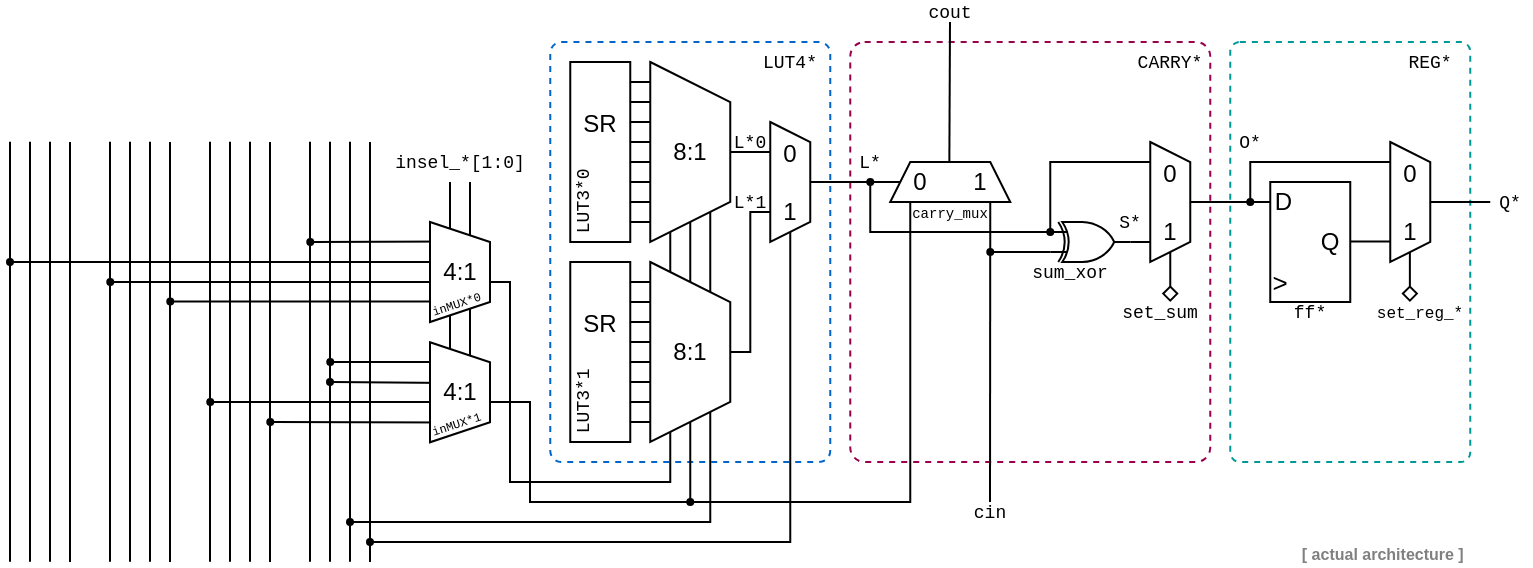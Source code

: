 <mxfile version="20.6.2" type="device"><diagram id="y6HwkB3Be5a8z1eGRL8E" name="Page-1"><mxGraphModel dx="806" dy="554" grid="1" gridSize="10" guides="1" tooltips="1" connect="1" arrows="1" fold="1" page="1" pageScale="1" pageWidth="827" pageHeight="1169" math="0" shadow="0"><root><mxCell id="0"/><mxCell id="1" parent="0"/><mxCell id="CYEzTv4vP5cO9jNGi5e9-3" value="" style="rounded=1;whiteSpace=wrap;html=1;fontFamily=Courier New;fontSize=13;dashed=1;fillColor=none;arcSize=4;fontColor=#333333;strokeColor=#99004D;" vertex="1" parent="1"><mxGeometry x="470.13" y="40" width="180" height="210" as="geometry"/></mxCell><mxCell id="CYEzTv4vP5cO9jNGi5e9-99" value="" style="endArrow=none;html=1;rounded=0;" edge="1" parent="1"><mxGeometry width="50" height="50" relative="1" as="geometry"><mxPoint x="520" y="30" as="sourcePoint"/><mxPoint x="519.63" y="110" as="targetPoint"/><Array as="points"/></mxGeometry></mxCell><mxCell id="CYEzTv4vP5cO9jNGi5e9-1" value="" style="rounded=1;whiteSpace=wrap;html=1;fontFamily=Courier New;fontSize=13;dashed=1;fillColor=none;arcSize=4;fontColor=#333333;strokeColor=#009999;" vertex="1" parent="1"><mxGeometry x="660.13" y="40" width="120" height="210" as="geometry"/></mxCell><mxCell id="CYEzTv4vP5cO9jNGi5e9-2" value="" style="rounded=1;whiteSpace=wrap;html=1;fontFamily=Courier New;fontSize=13;dashed=1;fillColor=none;arcSize=4;fontColor=#333333;strokeColor=#0066CC;" vertex="1" parent="1"><mxGeometry x="320.13" y="40" width="140" height="210" as="geometry"/></mxCell><mxCell id="CYEzTv4vP5cO9jNGi5e9-4" value="" style="endArrow=none;html=1;rounded=0;" edge="1" parent="1"><mxGeometry width="50" height="50" relative="1" as="geometry"><mxPoint x="310.13" y="290" as="sourcePoint"/><mxPoint x="440.13" y="120" as="targetPoint"/><Array as="points"><mxPoint x="440.13" y="290"/></Array></mxGeometry></mxCell><mxCell id="CYEzTv4vP5cO9jNGi5e9-5" value="" style="verticalLabelPosition=bottom;shadow=0;dashed=0;align=center;html=1;verticalAlign=top;shape=mxgraph.electrical.logic_gates.logic_gate;operation=xor;" vertex="1" parent="1"><mxGeometry x="570.13" y="130" width="40" height="20" as="geometry"/></mxCell><mxCell id="CYEzTv4vP5cO9jNGi5e9-6" value="SR&lt;br&gt;&lt;br&gt;&amp;nbsp;" style="rounded=0;whiteSpace=wrap;html=1;" vertex="1" parent="1"><mxGeometry x="330.13" y="50" width="30" height="90" as="geometry"/></mxCell><mxCell id="CYEzTv4vP5cO9jNGi5e9-7" value="" style="endArrow=none;html=1;rounded=0;" edge="1" parent="1"><mxGeometry width="50" height="50" relative="1" as="geometry"><mxPoint x="360.13" y="60" as="sourcePoint"/><mxPoint x="370.13" y="60" as="targetPoint"/></mxGeometry></mxCell><mxCell id="CYEzTv4vP5cO9jNGi5e9-8" value="" style="endArrow=none;html=1;rounded=0;" edge="1" parent="1"><mxGeometry width="50" height="50" relative="1" as="geometry"><mxPoint x="360.13" y="70" as="sourcePoint"/><mxPoint x="370.13" y="70" as="targetPoint"/></mxGeometry></mxCell><mxCell id="CYEzTv4vP5cO9jNGi5e9-9" value="" style="endArrow=none;html=1;rounded=0;" edge="1" parent="1"><mxGeometry width="50" height="50" relative="1" as="geometry"><mxPoint x="360.13" y="80" as="sourcePoint"/><mxPoint x="370.13" y="80" as="targetPoint"/></mxGeometry></mxCell><mxCell id="CYEzTv4vP5cO9jNGi5e9-10" value="" style="endArrow=none;html=1;rounded=0;" edge="1" parent="1"><mxGeometry width="50" height="50" relative="1" as="geometry"><mxPoint x="360.13" y="90" as="sourcePoint"/><mxPoint x="370.13" y="90" as="targetPoint"/></mxGeometry></mxCell><mxCell id="CYEzTv4vP5cO9jNGi5e9-11" value="" style="endArrow=none;html=1;rounded=0;" edge="1" parent="1"><mxGeometry width="50" height="50" relative="1" as="geometry"><mxPoint x="360.13" y="60" as="sourcePoint"/><mxPoint x="370.13" y="60" as="targetPoint"/><Array as="points"><mxPoint x="370.13" y="60"/></Array></mxGeometry></mxCell><mxCell id="CYEzTv4vP5cO9jNGi5e9-12" value="" style="endArrow=none;html=1;rounded=0;" edge="1" parent="1"><mxGeometry width="50" height="50" relative="1" as="geometry"><mxPoint x="360.13" y="100" as="sourcePoint"/><mxPoint x="370.13" y="100" as="targetPoint"/></mxGeometry></mxCell><mxCell id="CYEzTv4vP5cO9jNGi5e9-13" value="" style="endArrow=none;html=1;rounded=0;" edge="1" parent="1"><mxGeometry width="50" height="50" relative="1" as="geometry"><mxPoint x="360.13" y="110" as="sourcePoint"/><mxPoint x="370.13" y="110" as="targetPoint"/></mxGeometry></mxCell><mxCell id="CYEzTv4vP5cO9jNGi5e9-14" value="" style="endArrow=none;html=1;rounded=0;" edge="1" parent="1"><mxGeometry width="50" height="50" relative="1" as="geometry"><mxPoint x="360.13" y="120" as="sourcePoint"/><mxPoint x="370.13" y="120" as="targetPoint"/></mxGeometry></mxCell><mxCell id="CYEzTv4vP5cO9jNGi5e9-15" value="" style="endArrow=none;html=1;rounded=0;" edge="1" parent="1"><mxGeometry width="50" height="50" relative="1" as="geometry"><mxPoint x="360.13" y="130" as="sourcePoint"/><mxPoint x="370.13" y="130" as="targetPoint"/></mxGeometry></mxCell><mxCell id="CYEzTv4vP5cO9jNGi5e9-16" value="" style="endArrow=none;html=1;rounded=0;" edge="1" parent="1"><mxGeometry width="50" height="50" relative="1" as="geometry"><mxPoint x="360.13" y="100" as="sourcePoint"/><mxPoint x="370.13" y="100" as="targetPoint"/><Array as="points"><mxPoint x="370.13" y="100"/></Array></mxGeometry></mxCell><mxCell id="CYEzTv4vP5cO9jNGi5e9-17" value="" style="endArrow=none;html=1;rounded=0;" edge="1" parent="1"><mxGeometry width="50" height="50" relative="1" as="geometry"><mxPoint x="750.13" y="120" as="sourcePoint"/><mxPoint x="790.13" y="120" as="targetPoint"/><Array as="points"/></mxGeometry></mxCell><mxCell id="CYEzTv4vP5cO9jNGi5e9-18" value="" style="endArrow=none;html=1;rounded=0;" edge="1" parent="1"><mxGeometry width="50" height="50" relative="1" as="geometry"><mxPoint x="310.13" y="260" as="sourcePoint"/><mxPoint x="380.13" y="110" as="targetPoint"/><Array as="points"><mxPoint x="380.13" y="260"/></Array></mxGeometry></mxCell><mxCell id="CYEzTv4vP5cO9jNGi5e9-19" value="" style="endArrow=none;html=1;rounded=0;" edge="1" parent="1"><mxGeometry width="50" height="50" relative="1" as="geometry"><mxPoint x="310.13" y="270" as="sourcePoint"/><mxPoint x="390.13" y="110" as="targetPoint"/><Array as="points"><mxPoint x="390.13" y="270"/></Array></mxGeometry></mxCell><mxCell id="CYEzTv4vP5cO9jNGi5e9-20" value="" style="endArrow=none;html=1;rounded=0;" edge="1" parent="1"><mxGeometry width="50" height="50" relative="1" as="geometry"><mxPoint x="310.13" y="280" as="sourcePoint"/><mxPoint x="400.13" y="110" as="targetPoint"/><Array as="points"><mxPoint x="400.13" y="280"/></Array></mxGeometry></mxCell><mxCell id="CYEzTv4vP5cO9jNGi5e9-21" style="edgeStyle=orthogonalEdgeStyle;rounded=0;orthogonalLoop=1;jettySize=auto;html=1;exitX=0.5;exitY=0;exitDx=0;exitDy=0;entryX=0.25;entryY=1;entryDx=0;entryDy=0;fontSize=9;endArrow=none;endFill=0;" edge="1" parent="1" source="CYEzTv4vP5cO9jNGi5e9-22" target="CYEzTv4vP5cO9jNGi5e9-37"><mxGeometry relative="1" as="geometry"/></mxCell><mxCell id="CYEzTv4vP5cO9jNGi5e9-22" value="8:1" style="shape=trapezoid;perimeter=trapezoidPerimeter;whiteSpace=wrap;html=1;fixedSize=1;direction=south;size=20;" vertex="1" parent="1"><mxGeometry x="370.13" y="50" width="40" height="90" as="geometry"/></mxCell><mxCell id="CYEzTv4vP5cO9jNGi5e9-23" value="SR&lt;br&gt;&lt;br&gt;&amp;nbsp;" style="rounded=0;whiteSpace=wrap;html=1;" vertex="1" parent="1"><mxGeometry x="330.13" y="150" width="30" height="90" as="geometry"/></mxCell><mxCell id="CYEzTv4vP5cO9jNGi5e9-24" value="" style="endArrow=none;html=1;rounded=0;" edge="1" parent="1"><mxGeometry width="50" height="50" relative="1" as="geometry"><mxPoint x="360.13" y="160" as="sourcePoint"/><mxPoint x="370.13" y="160" as="targetPoint"/></mxGeometry></mxCell><mxCell id="CYEzTv4vP5cO9jNGi5e9-25" value="" style="endArrow=none;html=1;rounded=0;" edge="1" parent="1"><mxGeometry width="50" height="50" relative="1" as="geometry"><mxPoint x="360.13" y="170" as="sourcePoint"/><mxPoint x="370.13" y="170" as="targetPoint"/></mxGeometry></mxCell><mxCell id="CYEzTv4vP5cO9jNGi5e9-26" value="" style="endArrow=none;html=1;rounded=0;" edge="1" parent="1"><mxGeometry width="50" height="50" relative="1" as="geometry"><mxPoint x="360.13" y="180" as="sourcePoint"/><mxPoint x="370.13" y="180" as="targetPoint"/></mxGeometry></mxCell><mxCell id="CYEzTv4vP5cO9jNGi5e9-27" value="" style="endArrow=none;html=1;rounded=0;" edge="1" parent="1"><mxGeometry width="50" height="50" relative="1" as="geometry"><mxPoint x="360.13" y="190" as="sourcePoint"/><mxPoint x="370.13" y="190" as="targetPoint"/></mxGeometry></mxCell><mxCell id="CYEzTv4vP5cO9jNGi5e9-28" value="" style="endArrow=none;html=1;rounded=0;" edge="1" parent="1"><mxGeometry width="50" height="50" relative="1" as="geometry"><mxPoint x="360.13" y="160" as="sourcePoint"/><mxPoint x="370.13" y="160" as="targetPoint"/><Array as="points"><mxPoint x="370.13" y="160"/></Array></mxGeometry></mxCell><mxCell id="CYEzTv4vP5cO9jNGi5e9-29" value="" style="endArrow=none;html=1;rounded=0;" edge="1" parent="1"><mxGeometry width="50" height="50" relative="1" as="geometry"><mxPoint x="360.13" y="200" as="sourcePoint"/><mxPoint x="370.13" y="200" as="targetPoint"/></mxGeometry></mxCell><mxCell id="CYEzTv4vP5cO9jNGi5e9-30" value="" style="endArrow=none;html=1;rounded=0;" edge="1" parent="1"><mxGeometry width="50" height="50" relative="1" as="geometry"><mxPoint x="360.13" y="210" as="sourcePoint"/><mxPoint x="370.13" y="210" as="targetPoint"/></mxGeometry></mxCell><mxCell id="CYEzTv4vP5cO9jNGi5e9-31" value="" style="endArrow=none;html=1;rounded=0;" edge="1" parent="1"><mxGeometry width="50" height="50" relative="1" as="geometry"><mxPoint x="360.13" y="220" as="sourcePoint"/><mxPoint x="370.13" y="220" as="targetPoint"/></mxGeometry></mxCell><mxCell id="CYEzTv4vP5cO9jNGi5e9-32" value="" style="endArrow=none;html=1;rounded=0;" edge="1" parent="1"><mxGeometry width="50" height="50" relative="1" as="geometry"><mxPoint x="360.13" y="230" as="sourcePoint"/><mxPoint x="370.13" y="230" as="targetPoint"/></mxGeometry></mxCell><mxCell id="CYEzTv4vP5cO9jNGi5e9-33" value="" style="endArrow=none;html=1;rounded=0;" edge="1" parent="1"><mxGeometry width="50" height="50" relative="1" as="geometry"><mxPoint x="360.13" y="200" as="sourcePoint"/><mxPoint x="370.13" y="200" as="targetPoint"/><Array as="points"><mxPoint x="370.13" y="200"/></Array></mxGeometry></mxCell><mxCell id="CYEzTv4vP5cO9jNGi5e9-34" style="edgeStyle=orthogonalEdgeStyle;rounded=0;orthogonalLoop=1;jettySize=auto;html=1;exitX=0.5;exitY=0;exitDx=0;exitDy=0;entryX=0.75;entryY=1;entryDx=0;entryDy=0;fontSize=9;endArrow=none;endFill=0;" edge="1" parent="1" source="CYEzTv4vP5cO9jNGi5e9-35" target="CYEzTv4vP5cO9jNGi5e9-37"><mxGeometry relative="1" as="geometry"><Array as="points"><mxPoint x="420.13" y="195"/><mxPoint x="420.13" y="125"/></Array></mxGeometry></mxCell><mxCell id="CYEzTv4vP5cO9jNGi5e9-35" value="8:1" style="shape=trapezoid;perimeter=trapezoidPerimeter;whiteSpace=wrap;html=1;fixedSize=1;direction=south;size=20;" vertex="1" parent="1"><mxGeometry x="370.13" y="150" width="40" height="90" as="geometry"/></mxCell><mxCell id="CYEzTv4vP5cO9jNGi5e9-36" style="edgeStyle=orthogonalEdgeStyle;rounded=0;orthogonalLoop=1;jettySize=auto;html=1;exitX=0.5;exitY=0;exitDx=0;exitDy=0;entryX=0;entryY=0.5;entryDx=0;entryDy=0;fontSize=9;startArrow=none;startFill=0;endArrow=none;endFill=0;startSize=3;endSize=4;" edge="1" parent="1" source="CYEzTv4vP5cO9jNGi5e9-37" target="CYEzTv4vP5cO9jNGi5e9-40"><mxGeometry relative="1" as="geometry"/></mxCell><mxCell id="CYEzTv4vP5cO9jNGi5e9-37" value="0&lt;br&gt;&lt;br&gt;1" style="shape=trapezoid;perimeter=trapezoidPerimeter;whiteSpace=wrap;html=1;fixedSize=1;size=10;direction=south;" vertex="1" parent="1"><mxGeometry x="430.13" y="80" width="20" height="60" as="geometry"/></mxCell><mxCell id="CYEzTv4vP5cO9jNGi5e9-39" value="" style="endArrow=none;html=1;rounded=0;startArrow=oval;startFill=1;endSize=4;startSize=3;" edge="1" parent="1"><mxGeometry width="50" height="50" relative="1" as="geometry"><mxPoint x="390.13" y="270" as="sourcePoint"/><mxPoint x="500.13" y="110" as="targetPoint"/><Array as="points"><mxPoint x="500.13" y="270"/></Array></mxGeometry></mxCell><mxCell id="CYEzTv4vP5cO9jNGi5e9-40" value="0&amp;nbsp; &amp;nbsp; &amp;nbsp; &amp;nbsp;1" style="shape=trapezoid;perimeter=trapezoidPerimeter;whiteSpace=wrap;html=1;fixedSize=1;size=10;" vertex="1" parent="1"><mxGeometry x="490.13" y="100" width="60" height="20" as="geometry"/></mxCell><mxCell id="CYEzTv4vP5cO9jNGi5e9-41" value="" style="endArrow=none;html=1;rounded=0;" edge="1" parent="1"><mxGeometry width="50" height="50" relative="1" as="geometry"><mxPoint x="540.13" y="120" as="sourcePoint"/><mxPoint x="540" y="270" as="targetPoint"/><Array as="points"/></mxGeometry></mxCell><mxCell id="CYEzTv4vP5cO9jNGi5e9-42" value="" style="endArrow=oval;html=1;rounded=0;exitX=0;exitY=0.75;exitDx=0;exitDy=0;exitPerimeter=0;endFill=1;endSize=3;startSize=3;" edge="1" parent="1" source="CYEzTv4vP5cO9jNGi5e9-5"><mxGeometry width="50" height="50" relative="1" as="geometry"><mxPoint x="570.13" y="160" as="sourcePoint"/><mxPoint x="540.13" y="145" as="targetPoint"/><Array as="points"/></mxGeometry></mxCell><mxCell id="CYEzTv4vP5cO9jNGi5e9-43" value="" style="endArrow=oval;html=1;rounded=0;exitX=0;exitY=0.25;exitDx=0;exitDy=0;exitPerimeter=0;endFill=1;endSize=3;startSize=3;" edge="1" parent="1" source="CYEzTv4vP5cO9jNGi5e9-5"><mxGeometry width="50" height="50" relative="1" as="geometry"><mxPoint x="503.13" y="150" as="sourcePoint"/><mxPoint x="480.13" y="110" as="targetPoint"/><Array as="points"><mxPoint x="480.13" y="135"/></Array></mxGeometry></mxCell><mxCell id="CYEzTv4vP5cO9jNGi5e9-44" style="edgeStyle=orthogonalEdgeStyle;rounded=0;orthogonalLoop=1;jettySize=auto;html=1;exitX=0.5;exitY=0;exitDx=0;exitDy=0;entryX=0;entryY=0.5;entryDx=0;entryDy=0;fontSize=13;startArrow=none;startFill=0;endArrow=none;endFill=0;startSize=3;endSize=3;" edge="1" parent="1" source="CYEzTv4vP5cO9jNGi5e9-55" target="CYEzTv4vP5cO9jNGi5e9-49"><mxGeometry relative="1" as="geometry"/></mxCell><mxCell id="CYEzTv4vP5cO9jNGi5e9-45" value="" style="endArrow=none;html=1;rounded=0;" edge="1" parent="1"><mxGeometry width="50" height="50" relative="1" as="geometry"><mxPoint x="610.13" y="140" as="sourcePoint"/><mxPoint x="630.13" y="140" as="targetPoint"/><Array as="points"/></mxGeometry></mxCell><mxCell id="CYEzTv4vP5cO9jNGi5e9-46" value="" style="endArrow=oval;html=1;rounded=0;endFill=1;endSize=3;startSize=3;entryX=0;entryY=0.25;entryDx=0;entryDy=0;entryPerimeter=0;" edge="1" parent="1" target="CYEzTv4vP5cO9jNGi5e9-5"><mxGeometry width="50" height="50" relative="1" as="geometry"><mxPoint x="630.13" y="100" as="sourcePoint"/><mxPoint x="550.13" y="155" as="targetPoint"/><Array as="points"><mxPoint x="570.13" y="100"/></Array></mxGeometry></mxCell><mxCell id="CYEzTv4vP5cO9jNGi5e9-47" value="" style="group" vertex="1" connectable="0" parent="1"><mxGeometry x="680.13" y="110" width="40" height="60" as="geometry"/></mxCell><mxCell id="CYEzTv4vP5cO9jNGi5e9-48" value="" style="rounded=0;whiteSpace=wrap;html=1;fontSize=9;" vertex="1" parent="CYEzTv4vP5cO9jNGi5e9-47"><mxGeometry width="40" height="60" as="geometry"/></mxCell><mxCell id="CYEzTv4vP5cO9jNGi5e9-49" value="&lt;font style=&quot;font-size: 12px;&quot;&gt;&amp;nbsp;D&lt;/font&gt;" style="text;html=1;strokeColor=none;fillColor=none;align=center;verticalAlign=middle;whiteSpace=wrap;rounded=0;fontSize=9;" vertex="1" parent="CYEzTv4vP5cO9jNGi5e9-47"><mxGeometry width="10" height="20" as="geometry"/></mxCell><mxCell id="CYEzTv4vP5cO9jNGi5e9-50" value="&lt;font style=&quot;font-size: 12px;&quot;&gt;Q&amp;nbsp;&lt;/font&gt;" style="text;html=1;strokeColor=none;fillColor=none;align=right;verticalAlign=middle;whiteSpace=wrap;rounded=0;fontSize=9;" vertex="1" parent="CYEzTv4vP5cO9jNGi5e9-47"><mxGeometry x="30" y="20" width="10" height="20" as="geometry"/></mxCell><mxCell id="CYEzTv4vP5cO9jNGi5e9-51" value="&lt;font style=&quot;font-size: 13px;&quot;&gt;&amp;gt;&lt;/font&gt;" style="text;html=1;strokeColor=none;fillColor=none;align=center;verticalAlign=middle;whiteSpace=wrap;rounded=0;fontSize=9;" vertex="1" parent="CYEzTv4vP5cO9jNGi5e9-47"><mxGeometry y="40" width="10" height="20" as="geometry"/></mxCell><mxCell id="CYEzTv4vP5cO9jNGi5e9-52" value="" style="endArrow=oval;html=1;rounded=0;endFill=1;endSize=3;startSize=3;entryX=0;entryY=0.25;entryDx=0;entryDy=0;entryPerimeter=0;" edge="1" parent="1"><mxGeometry width="50" height="50" relative="1" as="geometry"><mxPoint x="740.13" y="100" as="sourcePoint"/><mxPoint x="670.13" y="120" as="targetPoint"/><Array as="points"><mxPoint x="670.13" y="100"/></Array></mxGeometry></mxCell><mxCell id="CYEzTv4vP5cO9jNGi5e9-53" value="" style="endArrow=none;html=1;rounded=0;endFill=0;endSize=3;startSize=3;" edge="1" parent="1"><mxGeometry width="50" height="50" relative="1" as="geometry"><mxPoint x="740.13" y="139.76" as="sourcePoint"/><mxPoint x="720.13" y="139.76" as="targetPoint"/><Array as="points"/></mxGeometry></mxCell><mxCell id="CYEzTv4vP5cO9jNGi5e9-54" value="0&lt;br&gt;&lt;br&gt;1" style="shape=trapezoid;perimeter=trapezoidPerimeter;whiteSpace=wrap;html=1;fixedSize=1;size=10;direction=south;" vertex="1" parent="1"><mxGeometry x="740.13" y="90" width="20" height="60" as="geometry"/></mxCell><mxCell id="CYEzTv4vP5cO9jNGi5e9-55" value="0&lt;br&gt;&lt;br&gt;1" style="shape=trapezoid;perimeter=trapezoidPerimeter;whiteSpace=wrap;html=1;fixedSize=1;size=10;direction=south;" vertex="1" parent="1"><mxGeometry x="620.13" y="90" width="20" height="60" as="geometry"/></mxCell><mxCell id="CYEzTv4vP5cO9jNGi5e9-56" value="&lt;font face=&quot;Courier New&quot;&gt;Q*&lt;/font&gt;" style="text;html=1;strokeColor=none;fillColor=none;align=center;verticalAlign=middle;whiteSpace=wrap;rounded=0;fontSize=9;" vertex="1" parent="1"><mxGeometry x="790.13" y="110" width="20" height="20" as="geometry"/></mxCell><mxCell id="CYEzTv4vP5cO9jNGi5e9-60" value="&lt;font face=&quot;Courier New&quot;&gt;cin&lt;/font&gt;" style="text;html=1;strokeColor=none;fillColor=none;align=center;verticalAlign=middle;whiteSpace=wrap;rounded=0;fontSize=9;" vertex="1" parent="1"><mxGeometry x="530.13" y="270" width="20" height="10" as="geometry"/></mxCell><mxCell id="CYEzTv4vP5cO9jNGi5e9-61" value="" style="endArrow=diamond;html=1;rounded=0;endFill=0;endSize=6;startSize=3;exitX=1;exitY=0.5;exitDx=0;exitDy=0;" edge="1" parent="1" source="CYEzTv4vP5cO9jNGi5e9-55"><mxGeometry width="50" height="50" relative="1" as="geometry"><mxPoint x="640.13" y="215" as="sourcePoint"/><mxPoint x="630.13" y="170" as="targetPoint"/><Array as="points"/></mxGeometry></mxCell><mxCell id="CYEzTv4vP5cO9jNGi5e9-62" value="" style="endArrow=diamond;html=1;rounded=0;endFill=0;endSize=6;startSize=3;exitX=1;exitY=0.5;exitDx=0;exitDy=0;" edge="1" parent="1"><mxGeometry width="50" height="50" relative="1" as="geometry"><mxPoint x="749.94" y="145" as="sourcePoint"/><mxPoint x="749.94" y="170" as="targetPoint"/><Array as="points"><mxPoint x="749.94" y="170"/></Array></mxGeometry></mxCell><mxCell id="CYEzTv4vP5cO9jNGi5e9-63" value="&lt;font style=&quot;font-size: 8px;&quot; face=&quot;Courier New&quot;&gt;set_reg_*&lt;/font&gt;" style="text;html=1;strokeColor=none;fillColor=none;align=center;verticalAlign=middle;whiteSpace=wrap;rounded=0;fontSize=9;" vertex="1" parent="1"><mxGeometry x="730.13" y="170" width="50" height="10" as="geometry"/></mxCell><mxCell id="CYEzTv4vP5cO9jNGi5e9-64" value="&lt;font face=&quot;Courier New&quot;&gt;LUT4*&lt;/font&gt;" style="text;html=1;strokeColor=none;fillColor=none;align=center;verticalAlign=middle;whiteSpace=wrap;rounded=0;fontSize=9;" vertex="1" parent="1"><mxGeometry x="420.13" y="40" width="40" height="20" as="geometry"/></mxCell><mxCell id="CYEzTv4vP5cO9jNGi5e9-65" value="&lt;font face=&quot;Courier New&quot;&gt;CARRY*&lt;/font&gt;" style="text;html=1;strokeColor=none;fillColor=none;align=center;verticalAlign=middle;whiteSpace=wrap;rounded=0;fontSize=9;" vertex="1" parent="1"><mxGeometry x="610.13" y="40" width="40" height="20" as="geometry"/></mxCell><mxCell id="CYEzTv4vP5cO9jNGi5e9-66" value="&lt;font face=&quot;Courier New&quot;&gt;REG*&lt;/font&gt;" style="text;html=1;strokeColor=none;fillColor=none;align=center;verticalAlign=middle;whiteSpace=wrap;rounded=0;fontSize=9;" vertex="1" parent="1"><mxGeometry x="740.13" y="40" width="40" height="20" as="geometry"/></mxCell><mxCell id="CYEzTv4vP5cO9jNGi5e9-67" value="&lt;font style=&quot;font-size: 7px;&quot; face=&quot;Courier New&quot;&gt;carry_mux&lt;/font&gt;" style="text;html=1;strokeColor=none;fillColor=none;align=center;verticalAlign=middle;whiteSpace=wrap;rounded=0;fontSize=9;" vertex="1" parent="1"><mxGeometry x="500.13" y="120" width="40" height="10" as="geometry"/></mxCell><mxCell id="CYEzTv4vP5cO9jNGi5e9-68" value="&lt;font face=&quot;Courier New&quot;&gt;sum_xor&lt;/font&gt;" style="text;html=1;strokeColor=none;fillColor=none;align=center;verticalAlign=middle;whiteSpace=wrap;rounded=0;fontSize=9;" vertex="1" parent="1"><mxGeometry x="560.13" y="150" width="40" height="10" as="geometry"/></mxCell><mxCell id="CYEzTv4vP5cO9jNGi5e9-69" value="&lt;font face=&quot;Courier New&quot;&gt;ff*&lt;/font&gt;" style="text;html=1;strokeColor=none;fillColor=none;align=center;verticalAlign=middle;whiteSpace=wrap;rounded=0;fontSize=9;" vertex="1" parent="1"><mxGeometry x="680.13" y="170" width="40" height="10" as="geometry"/></mxCell><mxCell id="CYEzTv4vP5cO9jNGi5e9-70" value="" style="endArrow=none;html=1;rounded=0;" edge="1" parent="1"><mxGeometry width="50" height="50" relative="1" as="geometry"><mxPoint x="280" y="220" as="sourcePoint"/><mxPoint x="320.13" y="270" as="targetPoint"/><Array as="points"><mxPoint x="310" y="220"/><mxPoint x="310" y="270"/></Array></mxGeometry></mxCell><mxCell id="CYEzTv4vP5cO9jNGi5e9-71" value="" style="endArrow=none;html=1;rounded=0;" edge="1" parent="1"><mxGeometry width="50" height="50" relative="1" as="geometry"><mxPoint x="280" y="160" as="sourcePoint"/><mxPoint x="320.13" y="260" as="targetPoint"/><Array as="points"><mxPoint x="300" y="160"/><mxPoint x="300" y="260"/></Array></mxGeometry></mxCell><mxCell id="CYEzTv4vP5cO9jNGi5e9-72" value="" style="endArrow=none;html=1;rounded=0;" edge="1" parent="1"><mxGeometry width="50" height="50" relative="1" as="geometry"><mxPoint x="270" y="210" as="sourcePoint"/><mxPoint x="270" y="110" as="targetPoint"/><Array as="points"/></mxGeometry></mxCell><mxCell id="CYEzTv4vP5cO9jNGi5e9-73" value="" style="endArrow=none;html=1;rounded=0;" edge="1" parent="1"><mxGeometry width="50" height="50" relative="1" as="geometry"><mxPoint x="280" y="200" as="sourcePoint"/><mxPoint x="280" y="110" as="targetPoint"/><Array as="points"/></mxGeometry></mxCell><mxCell id="CYEzTv4vP5cO9jNGi5e9-74" value="" style="endArrow=oval;html=1;rounded=0;endFill=1;endSize=3;startSize=3;" edge="1" parent="1"><mxGeometry width="50" height="50" relative="1" as="geometry"><mxPoint x="320.13" y="290" as="sourcePoint"/><mxPoint x="230" y="290" as="targetPoint"/><Array as="points"/></mxGeometry></mxCell><mxCell id="CYEzTv4vP5cO9jNGi5e9-75" value="" style="endArrow=oval;html=1;rounded=0;endFill=1;endSize=3;startSize=3;" edge="1" parent="1"><mxGeometry width="50" height="50" relative="1" as="geometry"><mxPoint x="320.13" y="280" as="sourcePoint"/><mxPoint x="220" y="280" as="targetPoint"/><Array as="points"/></mxGeometry></mxCell><mxCell id="CYEzTv4vP5cO9jNGi5e9-76" value="" style="endArrow=oval;html=1;rounded=0;endFill=1;endSize=3;startSize=3;" edge="1" parent="1"><mxGeometry width="50" height="50" relative="1" as="geometry"><mxPoint x="270.13" y="160" as="sourcePoint"/><mxPoint x="100.13" y="160" as="targetPoint"/><Array as="points"/></mxGeometry></mxCell><mxCell id="CYEzTv4vP5cO9jNGi5e9-77" value="" style="endArrow=oval;html=1;rounded=0;endFill=1;endSize=3;startSize=3;" edge="1" parent="1"><mxGeometry width="50" height="50" relative="1" as="geometry"><mxPoint x="270.13" y="230.23" as="sourcePoint"/><mxPoint x="180.13" y="230" as="targetPoint"/><Array as="points"/></mxGeometry></mxCell><mxCell id="CYEzTv4vP5cO9jNGi5e9-78" value="" style="endArrow=oval;html=1;rounded=0;endFill=1;endSize=3;startSize=3;" edge="1" parent="1"><mxGeometry width="50" height="50" relative="1" as="geometry"><mxPoint x="270.13" y="169.8" as="sourcePoint"/><mxPoint x="130.13" y="169.8" as="targetPoint"/><Array as="points"/></mxGeometry></mxCell><mxCell id="CYEzTv4vP5cO9jNGi5e9-79" value="" style="endArrow=oval;html=1;rounded=0;endFill=1;endSize=3;startSize=3;" edge="1" parent="1"><mxGeometry width="50" height="50" relative="1" as="geometry"><mxPoint x="270.13" y="220" as="sourcePoint"/><mxPoint x="150.13" y="220" as="targetPoint"/><Array as="points"/></mxGeometry></mxCell><mxCell id="CYEzTv4vP5cO9jNGi5e9-80" value="" style="endArrow=oval;html=1;rounded=0;endFill=1;endSize=3;startSize=3;" edge="1" parent="1"><mxGeometry width="50" height="50" relative="1" as="geometry"><mxPoint x="270.13" y="139.75" as="sourcePoint"/><mxPoint x="200.13" y="140" as="targetPoint"/><Array as="points"/></mxGeometry></mxCell><mxCell id="CYEzTv4vP5cO9jNGi5e9-81" value="" style="endArrow=oval;html=1;rounded=0;endFill=1;endSize=3;startSize=3;" edge="1" parent="1"><mxGeometry width="50" height="50" relative="1" as="geometry"><mxPoint x="270.13" y="200" as="sourcePoint"/><mxPoint x="210.13" y="200" as="targetPoint"/><Array as="points"/></mxGeometry></mxCell><mxCell id="CYEzTv4vP5cO9jNGi5e9-82" value="&lt;font face=&quot;Courier New&quot;&gt;cout&lt;/font&gt;" style="text;html=1;strokeColor=none;fillColor=none;align=center;verticalAlign=middle;whiteSpace=wrap;rounded=0;fontSize=9;" vertex="1" parent="1"><mxGeometry x="510.13" y="20" width="20" height="10" as="geometry"/></mxCell><mxCell id="CYEzTv4vP5cO9jNGi5e9-83" value="&lt;font face=&quot;Courier New&quot;&gt;L*&lt;/font&gt;" style="text;html=1;strokeColor=none;fillColor=none;align=center;verticalAlign=middle;whiteSpace=wrap;rounded=0;fontSize=9;" vertex="1" parent="1"><mxGeometry x="470.13" y="90" width="20" height="20" as="geometry"/></mxCell><mxCell id="CYEzTv4vP5cO9jNGi5e9-84" value="&lt;font face=&quot;Courier New&quot;&gt;S*&lt;/font&gt;" style="text;html=1;strokeColor=none;fillColor=none;align=center;verticalAlign=middle;whiteSpace=wrap;rounded=0;fontSize=9;" vertex="1" parent="1"><mxGeometry x="600.13" y="120" width="20" height="20" as="geometry"/></mxCell><mxCell id="CYEzTv4vP5cO9jNGi5e9-85" value="&lt;font face=&quot;Courier New&quot;&gt;set_sum&lt;/font&gt;" style="text;html=1;strokeColor=none;fillColor=none;align=center;verticalAlign=middle;whiteSpace=wrap;rounded=0;fontSize=9;" vertex="1" parent="1"><mxGeometry x="600.13" y="170" width="50" height="10" as="geometry"/></mxCell><mxCell id="CYEzTv4vP5cO9jNGi5e9-86" value="&lt;font face=&quot;Courier New&quot;&gt;insel_*[1:0]&lt;/font&gt;" style="text;html=1;strokeColor=none;fillColor=none;align=center;verticalAlign=middle;whiteSpace=wrap;rounded=0;fontSize=9;rotation=0;" vertex="1" parent="1"><mxGeometry x="240" y="89.9" width="70" height="20.1" as="geometry"/></mxCell><mxCell id="CYEzTv4vP5cO9jNGi5e9-87" value="&lt;font face=&quot;Courier New&quot;&gt;L*1&lt;/font&gt;" style="text;html=1;strokeColor=none;fillColor=none;align=center;verticalAlign=middle;whiteSpace=wrap;rounded=0;fontSize=9;" vertex="1" parent="1"><mxGeometry x="410.13" y="110" width="20" height="20" as="geometry"/></mxCell><mxCell id="CYEzTv4vP5cO9jNGi5e9-88" value="&lt;font face=&quot;Courier New&quot;&gt;L*0&lt;/font&gt;" style="text;html=1;strokeColor=none;fillColor=none;align=center;verticalAlign=middle;whiteSpace=wrap;rounded=0;fontSize=9;" vertex="1" parent="1"><mxGeometry x="410.13" y="80" width="20" height="20" as="geometry"/></mxCell><mxCell id="CYEzTv4vP5cO9jNGi5e9-89" value="" style="endArrow=oval;html=1;rounded=0;endFill=1;endSize=3;startSize=3;" edge="1" parent="1"><mxGeometry width="50" height="50" relative="1" as="geometry"><mxPoint x="270.13" y="210.5" as="sourcePoint"/><mxPoint x="210" y="210" as="targetPoint"/><Array as="points"/></mxGeometry></mxCell><mxCell id="CYEzTv4vP5cO9jNGi5e9-90" value="" style="endArrow=oval;html=1;rounded=0;endFill=1;endSize=3;startSize=3;" edge="1" parent="1"><mxGeometry width="50" height="50" relative="1" as="geometry"><mxPoint x="270" y="150" as="sourcePoint"/><mxPoint x="50.0" y="150" as="targetPoint"/><Array as="points"/></mxGeometry></mxCell><mxCell id="CYEzTv4vP5cO9jNGi5e9-91" value="&lt;font face=&quot;Courier New&quot;&gt;O*&lt;/font&gt;" style="text;html=1;strokeColor=none;fillColor=none;align=center;verticalAlign=middle;whiteSpace=wrap;rounded=0;fontSize=9;" vertex="1" parent="1"><mxGeometry x="660.13" y="80" width="20" height="20" as="geometry"/></mxCell><mxCell id="CYEzTv4vP5cO9jNGi5e9-92" value="&lt;font face=&quot;Courier New&quot;&gt;LUT3*0&lt;/font&gt;" style="text;html=1;strokeColor=none;fillColor=none;align=center;verticalAlign=middle;whiteSpace=wrap;rounded=0;fontSize=9;rotation=270;" vertex="1" parent="1"><mxGeometry x="312.53" y="110" width="47.6" height="20.14" as="geometry"/></mxCell><mxCell id="CYEzTv4vP5cO9jNGi5e9-93" value="&lt;font face=&quot;Courier New&quot;&gt;LUT3*1&lt;/font&gt;" style="text;html=1;strokeColor=none;fillColor=none;align=center;verticalAlign=middle;whiteSpace=wrap;rounded=0;fontSize=9;rotation=270;" vertex="1" parent="1"><mxGeometry x="312.53" y="210" width="47.6" height="20.14" as="geometry"/></mxCell><mxCell id="CYEzTv4vP5cO9jNGi5e9-94" value="4:1" style="shape=trapezoid;perimeter=trapezoidPerimeter;whiteSpace=wrap;html=1;fixedSize=1;direction=south;size=10;" vertex="1" parent="1"><mxGeometry x="260" y="130" width="30" height="50" as="geometry"/></mxCell><mxCell id="CYEzTv4vP5cO9jNGi5e9-95" value="4:1" style="shape=trapezoid;perimeter=trapezoidPerimeter;whiteSpace=wrap;html=1;fixedSize=1;direction=south;size=10;" vertex="1" parent="1"><mxGeometry x="260" y="190.14" width="30" height="50" as="geometry"/></mxCell><mxCell id="CYEzTv4vP5cO9jNGi5e9-96" value="&lt;font style=&quot;font-size: 6px;&quot; face=&quot;Courier New&quot;&gt;inMUX*1&lt;/font&gt;" style="text;html=1;strokeColor=none;fillColor=none;align=center;verticalAlign=middle;whiteSpace=wrap;rounded=0;fontSize=9;rotation=-18;" vertex="1" parent="1"><mxGeometry x="253.38" y="220.14" width="39.87" height="20" as="geometry"/></mxCell><mxCell id="CYEzTv4vP5cO9jNGi5e9-97" value="&lt;font style=&quot;font-size: 6px;&quot; face=&quot;Courier New&quot;&gt;inMUX*0&lt;/font&gt;" style="text;html=1;strokeColor=none;fillColor=none;align=center;verticalAlign=middle;whiteSpace=wrap;rounded=0;fontSize=9;rotation=-18;" vertex="1" parent="1"><mxGeometry x="253.38" y="160" width="39.87" height="20" as="geometry"/></mxCell><mxCell id="CYEzTv4vP5cO9jNGi5e9-100" value="" style="endArrow=none;html=1;rounded=0;" edge="1" parent="1"><mxGeometry width="50" height="50" relative="1" as="geometry"><mxPoint x="230" y="90" as="sourcePoint"/><mxPoint x="230" y="300" as="targetPoint"/><Array as="points"/></mxGeometry></mxCell><mxCell id="CYEzTv4vP5cO9jNGi5e9-101" value="" style="endArrow=none;html=1;rounded=0;" edge="1" parent="1"><mxGeometry width="50" height="50" relative="1" as="geometry"><mxPoint x="220" y="89.9" as="sourcePoint"/><mxPoint x="220" y="299.9" as="targetPoint"/><Array as="points"/></mxGeometry></mxCell><mxCell id="CYEzTv4vP5cO9jNGi5e9-102" value="" style="endArrow=none;html=1;rounded=0;" edge="1" parent="1"><mxGeometry width="50" height="50" relative="1" as="geometry"><mxPoint x="210" y="89.9" as="sourcePoint"/><mxPoint x="210" y="299.9" as="targetPoint"/><Array as="points"/></mxGeometry></mxCell><mxCell id="CYEzTv4vP5cO9jNGi5e9-103" value="" style="endArrow=none;html=1;rounded=0;" edge="1" parent="1"><mxGeometry width="50" height="50" relative="1" as="geometry"><mxPoint x="200" y="89.9" as="sourcePoint"/><mxPoint x="200" y="299.9" as="targetPoint"/><Array as="points"/></mxGeometry></mxCell><mxCell id="CYEzTv4vP5cO9jNGi5e9-104" value="" style="endArrow=none;html=1;rounded=0;" edge="1" parent="1"><mxGeometry width="50" height="50" relative="1" as="geometry"><mxPoint x="180" y="90" as="sourcePoint"/><mxPoint x="180" y="300" as="targetPoint"/><Array as="points"/></mxGeometry></mxCell><mxCell id="CYEzTv4vP5cO9jNGi5e9-105" value="" style="endArrow=none;html=1;rounded=0;" edge="1" parent="1"><mxGeometry width="50" height="50" relative="1" as="geometry"><mxPoint x="170" y="89.9" as="sourcePoint"/><mxPoint x="170" y="299.9" as="targetPoint"/><Array as="points"/></mxGeometry></mxCell><mxCell id="CYEzTv4vP5cO9jNGi5e9-106" value="" style="endArrow=none;html=1;rounded=0;" edge="1" parent="1"><mxGeometry width="50" height="50" relative="1" as="geometry"><mxPoint x="160" y="89.9" as="sourcePoint"/><mxPoint x="160" y="299.9" as="targetPoint"/><Array as="points"/></mxGeometry></mxCell><mxCell id="CYEzTv4vP5cO9jNGi5e9-107" value="" style="endArrow=none;html=1;rounded=0;" edge="1" parent="1"><mxGeometry width="50" height="50" relative="1" as="geometry"><mxPoint x="150" y="89.9" as="sourcePoint"/><mxPoint x="150" y="299.9" as="targetPoint"/><Array as="points"/></mxGeometry></mxCell><mxCell id="CYEzTv4vP5cO9jNGi5e9-108" value="" style="endArrow=none;html=1;rounded=0;" edge="1" parent="1"><mxGeometry width="50" height="50" relative="1" as="geometry"><mxPoint x="130" y="90" as="sourcePoint"/><mxPoint x="130" y="300" as="targetPoint"/><Array as="points"/></mxGeometry></mxCell><mxCell id="CYEzTv4vP5cO9jNGi5e9-109" value="" style="endArrow=none;html=1;rounded=0;" edge="1" parent="1"><mxGeometry width="50" height="50" relative="1" as="geometry"><mxPoint x="120" y="89.9" as="sourcePoint"/><mxPoint x="120" y="299.9" as="targetPoint"/><Array as="points"/></mxGeometry></mxCell><mxCell id="CYEzTv4vP5cO9jNGi5e9-110" value="" style="endArrow=none;html=1;rounded=0;" edge="1" parent="1"><mxGeometry width="50" height="50" relative="1" as="geometry"><mxPoint x="110" y="89.9" as="sourcePoint"/><mxPoint x="110" y="299.9" as="targetPoint"/><Array as="points"/></mxGeometry></mxCell><mxCell id="CYEzTv4vP5cO9jNGi5e9-111" value="" style="endArrow=none;html=1;rounded=0;" edge="1" parent="1"><mxGeometry width="50" height="50" relative="1" as="geometry"><mxPoint x="100" y="89.9" as="sourcePoint"/><mxPoint x="100" y="299.9" as="targetPoint"/><Array as="points"/></mxGeometry></mxCell><mxCell id="CYEzTv4vP5cO9jNGi5e9-112" value="" style="endArrow=none;html=1;rounded=0;" edge="1" parent="1"><mxGeometry width="50" height="50" relative="1" as="geometry"><mxPoint x="80" y="90" as="sourcePoint"/><mxPoint x="80" y="300" as="targetPoint"/><Array as="points"/></mxGeometry></mxCell><mxCell id="CYEzTv4vP5cO9jNGi5e9-113" value="" style="endArrow=none;html=1;rounded=0;" edge="1" parent="1"><mxGeometry width="50" height="50" relative="1" as="geometry"><mxPoint x="70" y="89.9" as="sourcePoint"/><mxPoint x="70" y="299.9" as="targetPoint"/><Array as="points"/></mxGeometry></mxCell><mxCell id="CYEzTv4vP5cO9jNGi5e9-114" value="" style="endArrow=none;html=1;rounded=0;" edge="1" parent="1"><mxGeometry width="50" height="50" relative="1" as="geometry"><mxPoint x="60" y="89.9" as="sourcePoint"/><mxPoint x="60" y="299.9" as="targetPoint"/><Array as="points"/></mxGeometry></mxCell><mxCell id="CYEzTv4vP5cO9jNGi5e9-115" value="" style="endArrow=none;html=1;rounded=0;" edge="1" parent="1"><mxGeometry width="50" height="50" relative="1" as="geometry"><mxPoint x="50" y="89.9" as="sourcePoint"/><mxPoint x="50" y="299.9" as="targetPoint"/><Array as="points"/></mxGeometry></mxCell><mxCell id="CYEzTv4vP5cO9jNGi5e9-116" value="&lt;font color=&quot;#808080&quot; style=&quot;font-size: 8px;&quot;&gt;&lt;b&gt;[ actual architecture ]&amp;nbsp;&lt;/b&gt;&lt;/font&gt;" style="text;html=1;strokeColor=none;fillColor=none;align=center;verticalAlign=middle;whiteSpace=wrap;rounded=0;" vertex="1" parent="1"><mxGeometry x="690" y="290" width="95.13" height="10" as="geometry"/></mxCell></root></mxGraphModel></diagram></mxfile>